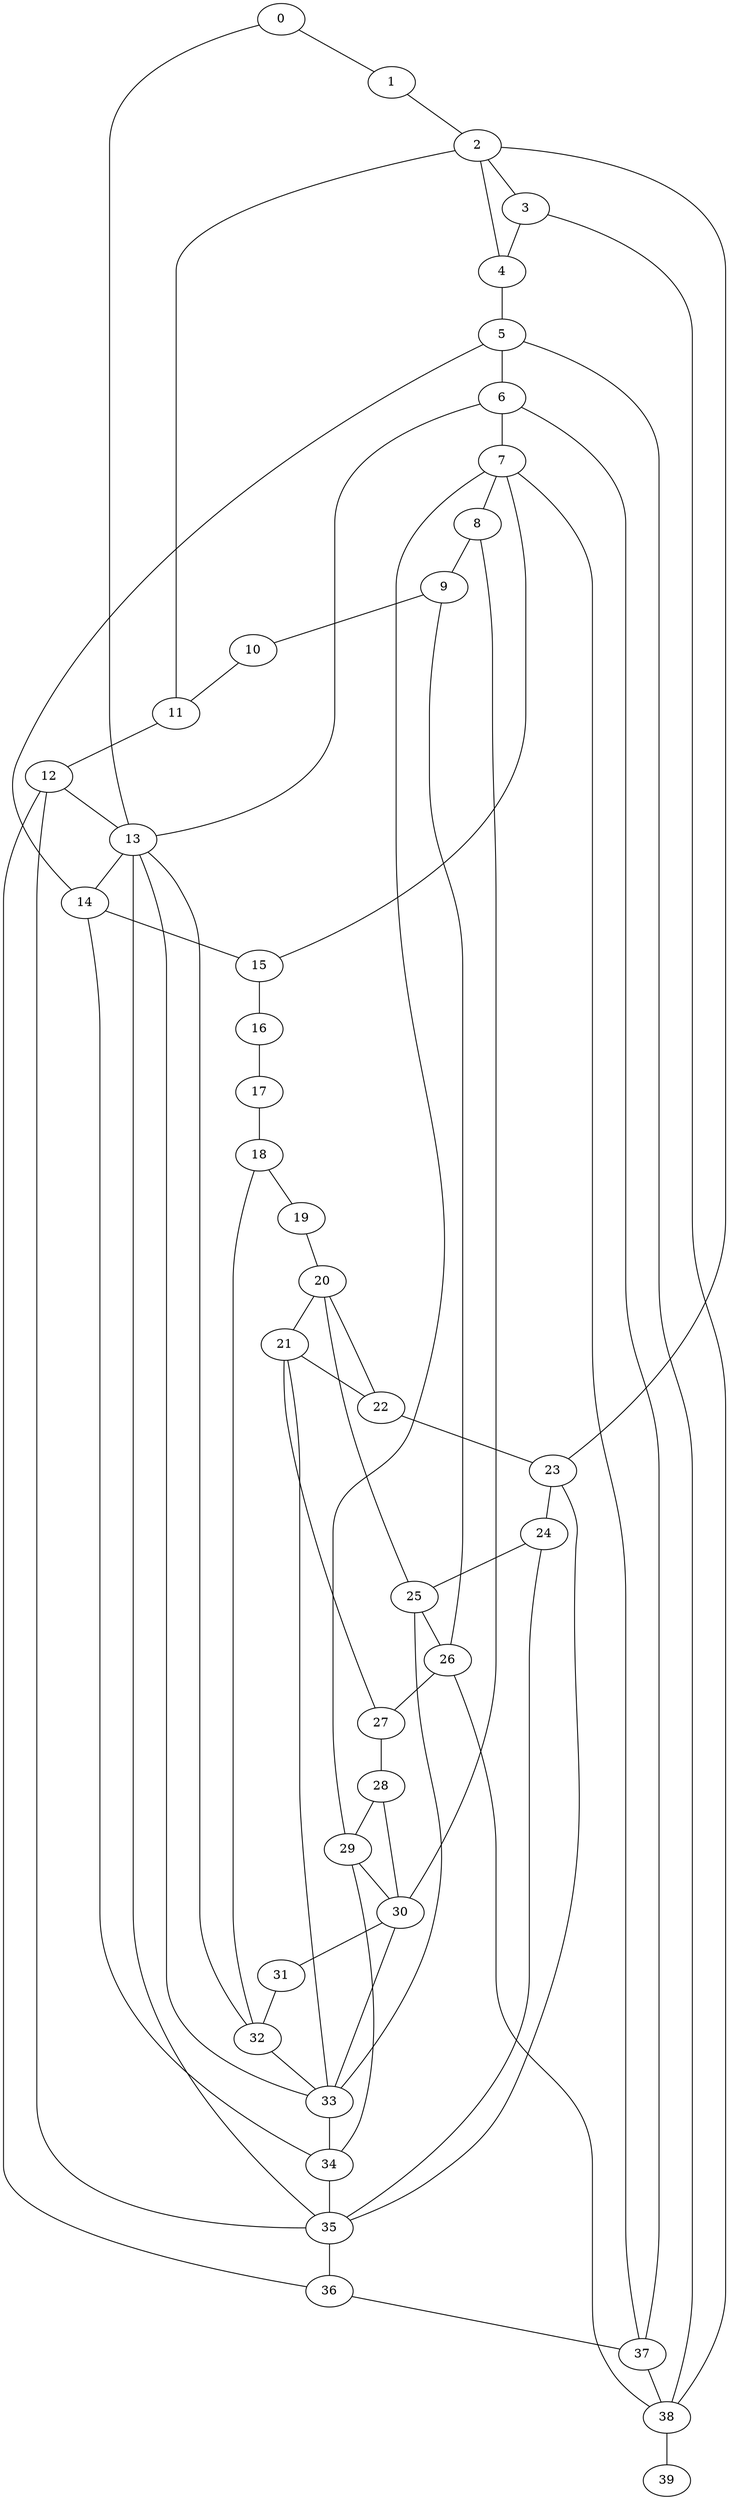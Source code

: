 
graph graphname {
    0 -- 1
0 -- 13
1 -- 2
2 -- 3
2 -- 23
2 -- 11
2 -- 4
3 -- 4
3 -- 38
4 -- 5
5 -- 6
5 -- 38
5 -- 14
6 -- 7
6 -- 37
6 -- 13
7 -- 8
7 -- 29
7 -- 15
7 -- 37
8 -- 9
8 -- 30
9 -- 10
9 -- 26
10 -- 11
11 -- 12
12 -- 13
12 -- 36
12 -- 35
13 -- 14
13 -- 33
13 -- 32
13 -- 35
14 -- 15
14 -- 34
15 -- 16
16 -- 17
17 -- 18
18 -- 19
18 -- 32
19 -- 20
20 -- 21
20 -- 25
20 -- 22
21 -- 22
21 -- 27
21 -- 33
22 -- 23
23 -- 24
23 -- 35
24 -- 25
24 -- 35
25 -- 26
25 -- 33
26 -- 27
26 -- 38
27 -- 28
28 -- 29
28 -- 30
29 -- 30
29 -- 34
30 -- 31
30 -- 33
31 -- 32
32 -- 33
33 -- 34
34 -- 35
35 -- 36
36 -- 37
37 -- 38
38 -- 39

}
